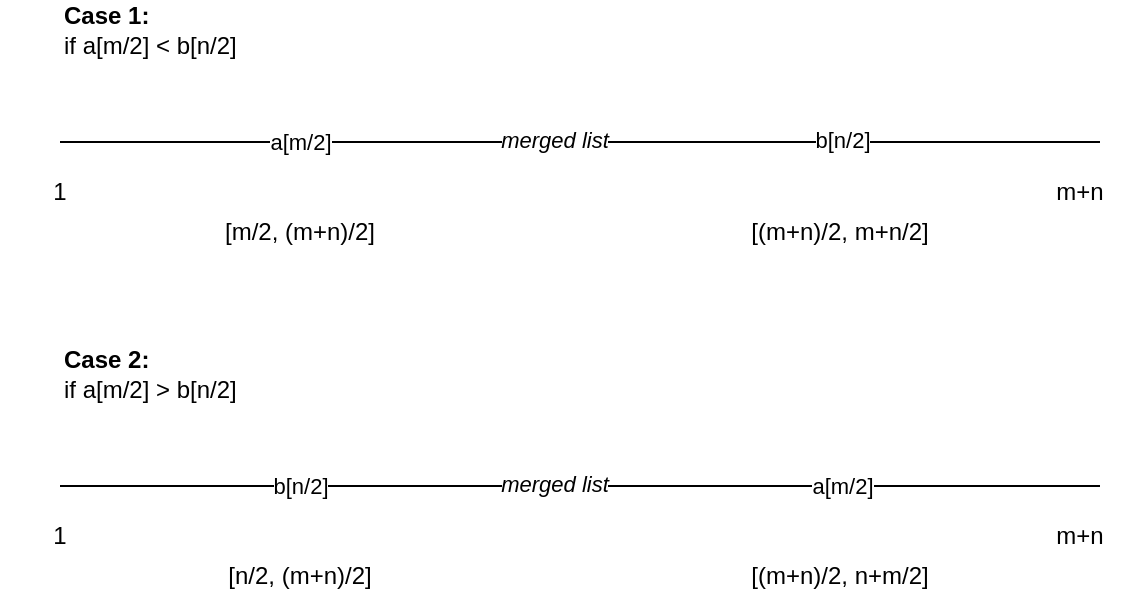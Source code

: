 <mxfile version="16.1.2" type="device"><diagram id="I9lRE8Oxo4ZJyDDfEopl" name="Page-1"><mxGraphModel dx="677" dy="431" grid="1" gridSize="10" guides="1" tooltips="1" connect="1" arrows="1" fold="1" page="1" pageScale="1" pageWidth="850" pageHeight="1100" math="0" shadow="0"><root><mxCell id="0"/><mxCell id="1" parent="0"/><mxCell id="Yy8nptekJ9PBn5EDs_4u-18" value="" style="endArrow=none;html=1;rounded=0;" edge="1" parent="1"><mxGeometry width="50" height="50" relative="1" as="geometry"><mxPoint x="200" y="381" as="sourcePoint"/><mxPoint x="720" y="381" as="targetPoint"/></mxGeometry></mxCell><mxCell id="Yy8nptekJ9PBn5EDs_4u-19" value="&lt;i&gt;merged list&lt;/i&gt;" style="edgeLabel;html=1;align=center;verticalAlign=middle;resizable=0;points=[];" vertex="1" connectable="0" parent="Yy8nptekJ9PBn5EDs_4u-18"><mxGeometry x="-0.092" y="1" relative="1" as="geometry"><mxPoint x="11" as="offset"/></mxGeometry></mxCell><mxCell id="Yy8nptekJ9PBn5EDs_4u-30" value="a[m/2]" style="edgeLabel;html=1;align=center;verticalAlign=middle;resizable=0;points=[];" vertex="1" connectable="0" parent="Yy8nptekJ9PBn5EDs_4u-18"><mxGeometry x="-0.592" y="-2" relative="1" as="geometry"><mxPoint x="14" y="-2" as="offset"/></mxGeometry></mxCell><mxCell id="Yy8nptekJ9PBn5EDs_4u-32" value="b[n/2]" style="edgeLabel;html=1;align=center;verticalAlign=middle;resizable=0;points=[];" vertex="1" connectable="0" parent="Yy8nptekJ9PBn5EDs_4u-18"><mxGeometry x="0.504" y="-2" relative="1" as="geometry"><mxPoint y="-3" as="offset"/></mxGeometry></mxCell><mxCell id="Yy8nptekJ9PBn5EDs_4u-20" value="m+n" style="text;html=1;strokeColor=none;fillColor=none;align=center;verticalAlign=middle;whiteSpace=wrap;rounded=0;" vertex="1" parent="1"><mxGeometry x="680" y="391" width="60" height="30" as="geometry"/></mxCell><mxCell id="Yy8nptekJ9PBn5EDs_4u-21" value="1" style="text;html=1;strokeColor=none;fillColor=none;align=center;verticalAlign=middle;whiteSpace=wrap;rounded=0;" vertex="1" parent="1"><mxGeometry x="170" y="391" width="60" height="30" as="geometry"/></mxCell><mxCell id="Yy8nptekJ9PBn5EDs_4u-33" value="[(m+n)/2, m+n/2]" style="text;html=1;strokeColor=none;fillColor=none;align=center;verticalAlign=middle;whiteSpace=wrap;rounded=0;" vertex="1" parent="1"><mxGeometry x="540" y="411" width="100" height="30" as="geometry"/></mxCell><mxCell id="Yy8nptekJ9PBn5EDs_4u-34" value="[m/2, (m+n)/2]" style="text;html=1;strokeColor=none;fillColor=none;align=center;verticalAlign=middle;whiteSpace=wrap;rounded=0;" vertex="1" parent="1"><mxGeometry x="280" y="411" width="80" height="30" as="geometry"/></mxCell><mxCell id="Yy8nptekJ9PBn5EDs_4u-35" value="" style="endArrow=none;html=1;rounded=0;" edge="1" parent="1"><mxGeometry width="50" height="50" relative="1" as="geometry"><mxPoint x="200" y="553" as="sourcePoint"/><mxPoint x="720" y="553" as="targetPoint"/></mxGeometry></mxCell><mxCell id="Yy8nptekJ9PBn5EDs_4u-36" value="&lt;i&gt;merged list&lt;/i&gt;" style="edgeLabel;html=1;align=center;verticalAlign=middle;resizable=0;points=[];" vertex="1" connectable="0" parent="Yy8nptekJ9PBn5EDs_4u-35"><mxGeometry x="-0.092" y="1" relative="1" as="geometry"><mxPoint x="11" as="offset"/></mxGeometry></mxCell><mxCell id="Yy8nptekJ9PBn5EDs_4u-37" value="b[n/2]" style="edgeLabel;html=1;align=center;verticalAlign=middle;resizable=0;points=[];" vertex="1" connectable="0" parent="Yy8nptekJ9PBn5EDs_4u-35"><mxGeometry x="-0.592" y="-2" relative="1" as="geometry"><mxPoint x="14" y="-2" as="offset"/></mxGeometry></mxCell><mxCell id="Yy8nptekJ9PBn5EDs_4u-38" value="a[m/2]" style="edgeLabel;html=1;align=center;verticalAlign=middle;resizable=0;points=[];" vertex="1" connectable="0" parent="Yy8nptekJ9PBn5EDs_4u-35"><mxGeometry x="0.504" y="-2" relative="1" as="geometry"><mxPoint y="-2" as="offset"/></mxGeometry></mxCell><mxCell id="Yy8nptekJ9PBn5EDs_4u-39" value="m+n" style="text;html=1;strokeColor=none;fillColor=none;align=center;verticalAlign=middle;whiteSpace=wrap;rounded=0;" vertex="1" parent="1"><mxGeometry x="680" y="563" width="60" height="30" as="geometry"/></mxCell><mxCell id="Yy8nptekJ9PBn5EDs_4u-40" value="1" style="text;html=1;strokeColor=none;fillColor=none;align=center;verticalAlign=middle;whiteSpace=wrap;rounded=0;" vertex="1" parent="1"><mxGeometry x="170" y="563" width="60" height="30" as="geometry"/></mxCell><mxCell id="Yy8nptekJ9PBn5EDs_4u-41" value="[(m+n)/2, n+m/2]" style="text;html=1;strokeColor=none;fillColor=none;align=center;verticalAlign=middle;whiteSpace=wrap;rounded=0;" vertex="1" parent="1"><mxGeometry x="540" y="583" width="100" height="30" as="geometry"/></mxCell><mxCell id="Yy8nptekJ9PBn5EDs_4u-42" value="[n/2, (m+n)/2]" style="text;html=1;strokeColor=none;fillColor=none;align=center;verticalAlign=middle;whiteSpace=wrap;rounded=0;" vertex="1" parent="1"><mxGeometry x="280" y="583" width="80" height="30" as="geometry"/></mxCell><mxCell id="Yy8nptekJ9PBn5EDs_4u-43" value="&lt;b&gt;Case 1:&lt;/b&gt;&lt;br&gt;if a[m/2] &amp;lt; b[n/2]" style="text;html=1;strokeColor=none;fillColor=none;align=left;verticalAlign=middle;whiteSpace=wrap;rounded=0;" vertex="1" parent="1"><mxGeometry x="200" y="310" width="120" height="30" as="geometry"/></mxCell><mxCell id="Yy8nptekJ9PBn5EDs_4u-45" value="&lt;b&gt;Case 2:&lt;/b&gt;&lt;br&gt;if a[m/2] &amp;gt; b[n/2]" style="text;html=1;strokeColor=none;fillColor=none;align=left;verticalAlign=middle;whiteSpace=wrap;rounded=0;" vertex="1" parent="1"><mxGeometry x="200" y="482" width="120" height="30" as="geometry"/></mxCell></root></mxGraphModel></diagram></mxfile>